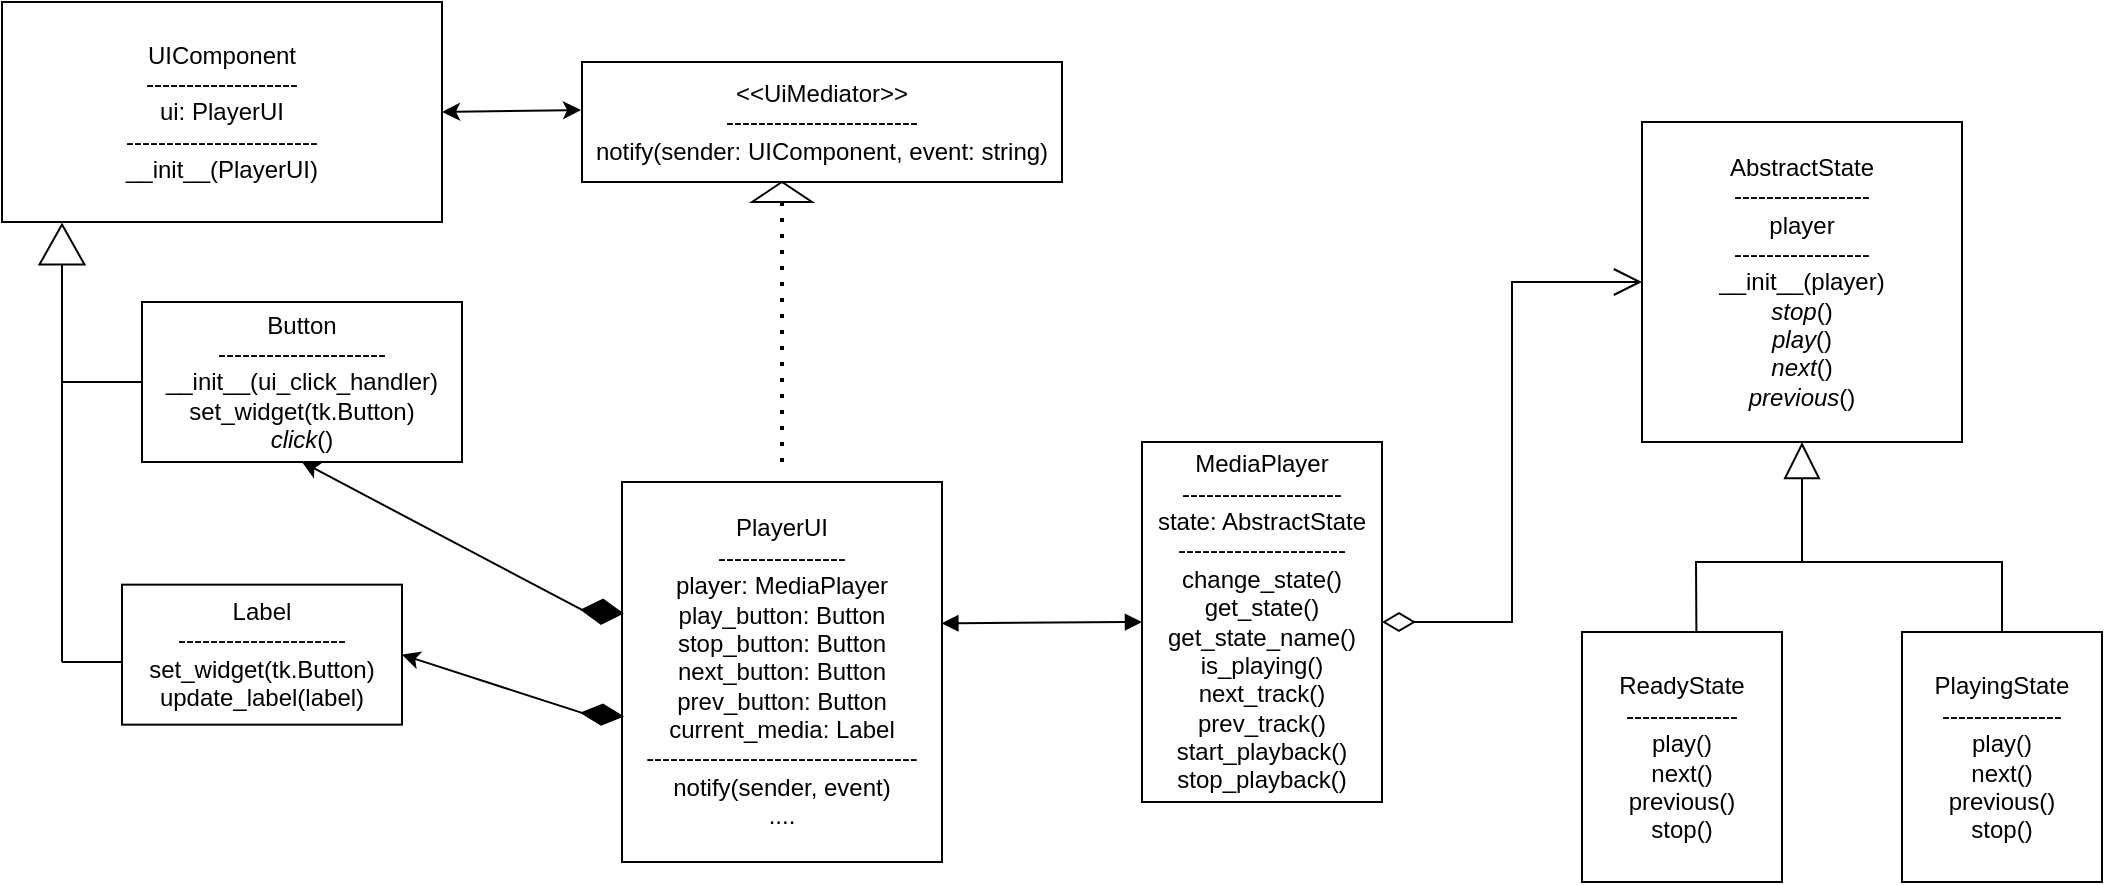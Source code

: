 <mxfile version="17.4.2" type="device"><diagram id="VewjeNjtMQo0n_9qEMCu" name="Page-1"><mxGraphModel dx="1301" dy="967" grid="1" gridSize="10" guides="1" tooltips="1" connect="1" arrows="1" fold="1" page="1" pageScale="1" pageWidth="1500" pageHeight="1500" math="0" shadow="0"><root><mxCell id="0"/><mxCell id="1" parent="0"/><mxCell id="oZ8wKhAIJIYKorGt6_Ww-1" value="PlayerUI&lt;br&gt;----------------&lt;br&gt;player: MediaPlayer&lt;br&gt;play_button: Button&lt;br&gt;stop_button: Button&lt;br&gt;next_button: Button&lt;br&gt;prev_button: Button&lt;br&gt;current_media: Label&lt;br&gt;----------------------------------&lt;br&gt;notify(sender, event)&lt;br&gt;...." style="rounded=0;whiteSpace=wrap;html=1;" parent="1" vertex="1"><mxGeometry x="420" y="350" width="160" height="190" as="geometry"/></mxCell><mxCell id="oZ8wKhAIJIYKorGt6_Ww-2" value="UIComponent&lt;br&gt;-------------------&lt;br&gt;ui: PlayerUI&lt;br&gt;------------------------&lt;br&gt;__init__(PlayerUI)" style="rounded=0;whiteSpace=wrap;html=1;" parent="1" vertex="1"><mxGeometry x="110" y="110" width="220" height="110" as="geometry"/></mxCell><mxCell id="oZ8wKhAIJIYKorGt6_Ww-3" value="Button&lt;br&gt;---------------------&lt;br&gt;__init__(ui_click_handler)&lt;br&gt;set_widget(tk.Button)&lt;br&gt;&lt;i&gt;click&lt;/i&gt;()" style="rounded=0;whiteSpace=wrap;html=1;" parent="1" vertex="1"><mxGeometry x="180" y="260" width="160" height="80" as="geometry"/></mxCell><mxCell id="oZ8wKhAIJIYKorGt6_Ww-4" value="" style="triangle;whiteSpace=wrap;html=1;rotation=-90;" parent="1" vertex="1"><mxGeometry x="130" y="220" width="20" height="22.5" as="geometry"/></mxCell><mxCell id="oZ8wKhAIJIYKorGt6_Ww-17" value="" style="endArrow=none;html=1;rounded=0;entryX=0;entryY=0.5;entryDx=0;entryDy=0;" parent="1" target="oZ8wKhAIJIYKorGt6_Ww-4" edge="1"><mxGeometry width="50" height="50" relative="1" as="geometry"><mxPoint x="140" y="440" as="sourcePoint"/><mxPoint x="140" y="270" as="targetPoint"/></mxGeometry></mxCell><mxCell id="oZ8wKhAIJIYKorGt6_Ww-23" value="" style="rhombus;whiteSpace=wrap;html=1;rotation=-175;fillColor=#000000;" parent="1" vertex="1"><mxGeometry x="400" y="461.33" width="20" height="10" as="geometry"/></mxCell><mxCell id="oZ8wKhAIJIYKorGt6_Ww-24" value="" style="rhombus;whiteSpace=wrap;html=1;rotation=-175;fillColor=#000000;" parent="1" vertex="1"><mxGeometry x="400" y="408.77" width="20" height="12.12" as="geometry"/></mxCell><mxCell id="oZ8wKhAIJIYKorGt6_Ww-25" value="" style="endArrow=classic;html=1;rounded=0;entryX=0.5;entryY=1;entryDx=0;entryDy=0;exitX=1;exitY=0.5;exitDx=0;exitDy=0;" parent="1" source="oZ8wKhAIJIYKorGt6_Ww-24" target="oZ8wKhAIJIYKorGt6_Ww-3" edge="1"><mxGeometry width="50" height="50" relative="1" as="geometry"><mxPoint x="310" y="447.88" as="sourcePoint"/><mxPoint x="130" y="407.88" as="targetPoint"/></mxGeometry></mxCell><mxCell id="oZ8wKhAIJIYKorGt6_Ww-26" value="Label&lt;br&gt;---------------------&lt;br&gt;set_widget(tk.Button)&lt;br&gt;update_label(label)" style="rounded=0;whiteSpace=wrap;html=1;" parent="1" vertex="1"><mxGeometry x="170" y="401.33" width="140" height="70" as="geometry"/></mxCell><mxCell id="oZ8wKhAIJIYKorGt6_Ww-29" value="" style="endArrow=none;html=1;rounded=0;" parent="1" edge="1"><mxGeometry width="50" height="50" relative="1" as="geometry"><mxPoint x="140" y="440" as="sourcePoint"/><mxPoint x="170" y="440" as="targetPoint"/></mxGeometry></mxCell><mxCell id="oZ8wKhAIJIYKorGt6_Ww-30" value="" style="endArrow=none;html=1;rounded=0;exitX=0;exitY=0.5;exitDx=0;exitDy=0;" parent="1" source="oZ8wKhAIJIYKorGt6_Ww-3" edge="1"><mxGeometry width="50" height="50" relative="1" as="geometry"><mxPoint x="150" y="450" as="sourcePoint"/><mxPoint x="140" y="300" as="targetPoint"/></mxGeometry></mxCell><mxCell id="oZ8wKhAIJIYKorGt6_Ww-31" value="" style="endArrow=classic;html=1;rounded=0;exitX=1;exitY=0.5;exitDx=0;exitDy=0;entryX=1;entryY=0.5;entryDx=0;entryDy=0;" parent="1" source="oZ8wKhAIJIYKorGt6_Ww-23" target="oZ8wKhAIJIYKorGt6_Ww-26" edge="1"><mxGeometry width="50" height="50" relative="1" as="geometry"><mxPoint x="300" y="450" as="sourcePoint"/><mxPoint x="350" y="400" as="targetPoint"/></mxGeometry></mxCell><mxCell id="oZ8wKhAIJIYKorGt6_Ww-34" value="&amp;lt;&amp;lt;UiMediator&amp;gt;&amp;gt;&lt;br&gt;------------------------&lt;br&gt;notify(sender: UIComponent, event: string)" style="rounded=0;whiteSpace=wrap;html=1;fillColor=#FFFFFF;" parent="1" vertex="1"><mxGeometry x="400" y="140" width="240" height="60" as="geometry"/></mxCell><mxCell id="oZ8wKhAIJIYKorGt6_Ww-36" value="" style="endArrow=classic;startArrow=classic;html=1;rounded=0;entryX=1;entryY=0.5;entryDx=0;entryDy=0;exitX=-0.002;exitY=0.4;exitDx=0;exitDy=0;exitPerimeter=0;" parent="1" source="oZ8wKhAIJIYKorGt6_Ww-34" target="oZ8wKhAIJIYKorGt6_Ww-2" edge="1"><mxGeometry width="50" height="50" relative="1" as="geometry"><mxPoint x="475" y="280" as="sourcePoint"/><mxPoint x="525" y="230" as="targetPoint"/></mxGeometry></mxCell><mxCell id="oZ8wKhAIJIYKorGt6_Ww-37" value="" style="endArrow=none;dashed=1;html=1;dashPattern=1 3;strokeWidth=2;rounded=0;" parent="1" target="oZ8wKhAIJIYKorGt6_Ww-38" edge="1"><mxGeometry width="50" height="50" relative="1" as="geometry"><mxPoint x="500" y="340" as="sourcePoint"/><mxPoint x="500" y="230" as="targetPoint"/></mxGeometry></mxCell><mxCell id="oZ8wKhAIJIYKorGt6_Ww-38" value="" style="triangle;whiteSpace=wrap;html=1;fillColor=#FFFFFF;rotation=-90;" parent="1" vertex="1"><mxGeometry x="495" y="190" width="10" height="30" as="geometry"/></mxCell><mxCell id="VjSd6BabIzhhqkWoW4T--1" value="MediaPlayer&lt;br&gt;--------------------&lt;br&gt;state: AbstractState&lt;br&gt;---------------------&lt;br&gt;change_state()&lt;br&gt;get_state()&lt;br&gt;get_state_name()&lt;br&gt;is_playing()&lt;br&gt;next_track()&lt;br&gt;prev_track()&lt;br&gt;start_playback()&lt;br&gt;stop_playback()" style="rounded=0;whiteSpace=wrap;html=1;" vertex="1" parent="1"><mxGeometry x="680" y="330" width="120" height="180" as="geometry"/></mxCell><mxCell id="VjSd6BabIzhhqkWoW4T--2" value="AbstractState&lt;br&gt;-----------------&lt;br&gt;player&lt;br&gt;-----------------&lt;br&gt;__init__(player)&lt;br&gt;&lt;i&gt;stop&lt;/i&gt;()&lt;br&gt;&lt;i&gt;play&lt;/i&gt;()&lt;br&gt;&lt;i&gt;next&lt;/i&gt;()&lt;br&gt;&lt;i&gt;previous&lt;/i&gt;()" style="whiteSpace=wrap;html=1;aspect=fixed;" vertex="1" parent="1"><mxGeometry x="930" y="170" width="160" height="160" as="geometry"/></mxCell><mxCell id="VjSd6BabIzhhqkWoW4T--5" value="" style="endArrow=open;html=1;endSize=12;startArrow=diamondThin;startSize=14;startFill=0;edgeStyle=orthogonalEdgeStyle;align=left;verticalAlign=bottom;rounded=0;" edge="1" parent="1" source="VjSd6BabIzhhqkWoW4T--1" target="VjSd6BabIzhhqkWoW4T--2"><mxGeometry x="-1" y="3" relative="1" as="geometry"><mxPoint x="900" y="401.33" as="sourcePoint"/><mxPoint x="1060" y="401.33" as="targetPoint"/></mxGeometry></mxCell><mxCell id="VjSd6BabIzhhqkWoW4T--6" value="ReadyState&lt;br&gt;--------------&lt;br&gt;play()&lt;br&gt;next()&lt;br&gt;previous()&lt;br&gt;stop()" style="rounded=0;whiteSpace=wrap;html=1;" vertex="1" parent="1"><mxGeometry x="900" y="425" width="100" height="125" as="geometry"/></mxCell><mxCell id="VjSd6BabIzhhqkWoW4T--7" value="PlayingState&lt;br&gt;---------------&lt;br&gt;play()&lt;br&gt;next()&lt;br&gt;previous()&lt;br&gt;stop()" style="rounded=0;whiteSpace=wrap;html=1;" vertex="1" parent="1"><mxGeometry x="1060" y="425" width="100" height="125" as="geometry"/></mxCell><mxCell id="VjSd6BabIzhhqkWoW4T--9" value="" style="endArrow=block;endSize=16;endFill=0;html=1;rounded=0;entryX=0.5;entryY=1;entryDx=0;entryDy=0;exitX=0.572;exitY=-0.004;exitDx=0;exitDy=0;exitPerimeter=0;" edge="1" parent="1" source="VjSd6BabIzhhqkWoW4T--6" target="VjSd6BabIzhhqkWoW4T--2"><mxGeometry x="-0.361" y="50" width="160" relative="1" as="geometry"><mxPoint x="970" y="520" as="sourcePoint"/><mxPoint x="1130" y="520" as="targetPoint"/><Array as="points"><mxPoint x="957" y="390"/><mxPoint x="1010" y="390"/></Array><mxPoint x="-1" as="offset"/></mxGeometry></mxCell><mxCell id="VjSd6BabIzhhqkWoW4T--10" value="" style="endArrow=none;html=1;rounded=0;exitX=0.5;exitY=0;exitDx=0;exitDy=0;" edge="1" parent="1" source="VjSd6BabIzhhqkWoW4T--7"><mxGeometry width="50" height="50" relative="1" as="geometry"><mxPoint x="1110" y="390" as="sourcePoint"/><mxPoint x="1010" y="390" as="targetPoint"/><Array as="points"><mxPoint x="1110" y="390"/></Array></mxGeometry></mxCell><mxCell id="VjSd6BabIzhhqkWoW4T--11" value="" style="endArrow=block;startArrow=block;endFill=1;startFill=1;html=1;rounded=0;exitX=0.998;exitY=0.372;exitDx=0;exitDy=0;exitPerimeter=0;entryX=0;entryY=0.5;entryDx=0;entryDy=0;" edge="1" parent="1" source="oZ8wKhAIJIYKorGt6_Ww-1" target="VjSd6BabIzhhqkWoW4T--1"><mxGeometry width="160" relative="1" as="geometry"><mxPoint x="530" y="330" as="sourcePoint"/><mxPoint x="690" y="330" as="targetPoint"/><Array as="points"/></mxGeometry></mxCell></root></mxGraphModel></diagram></mxfile>